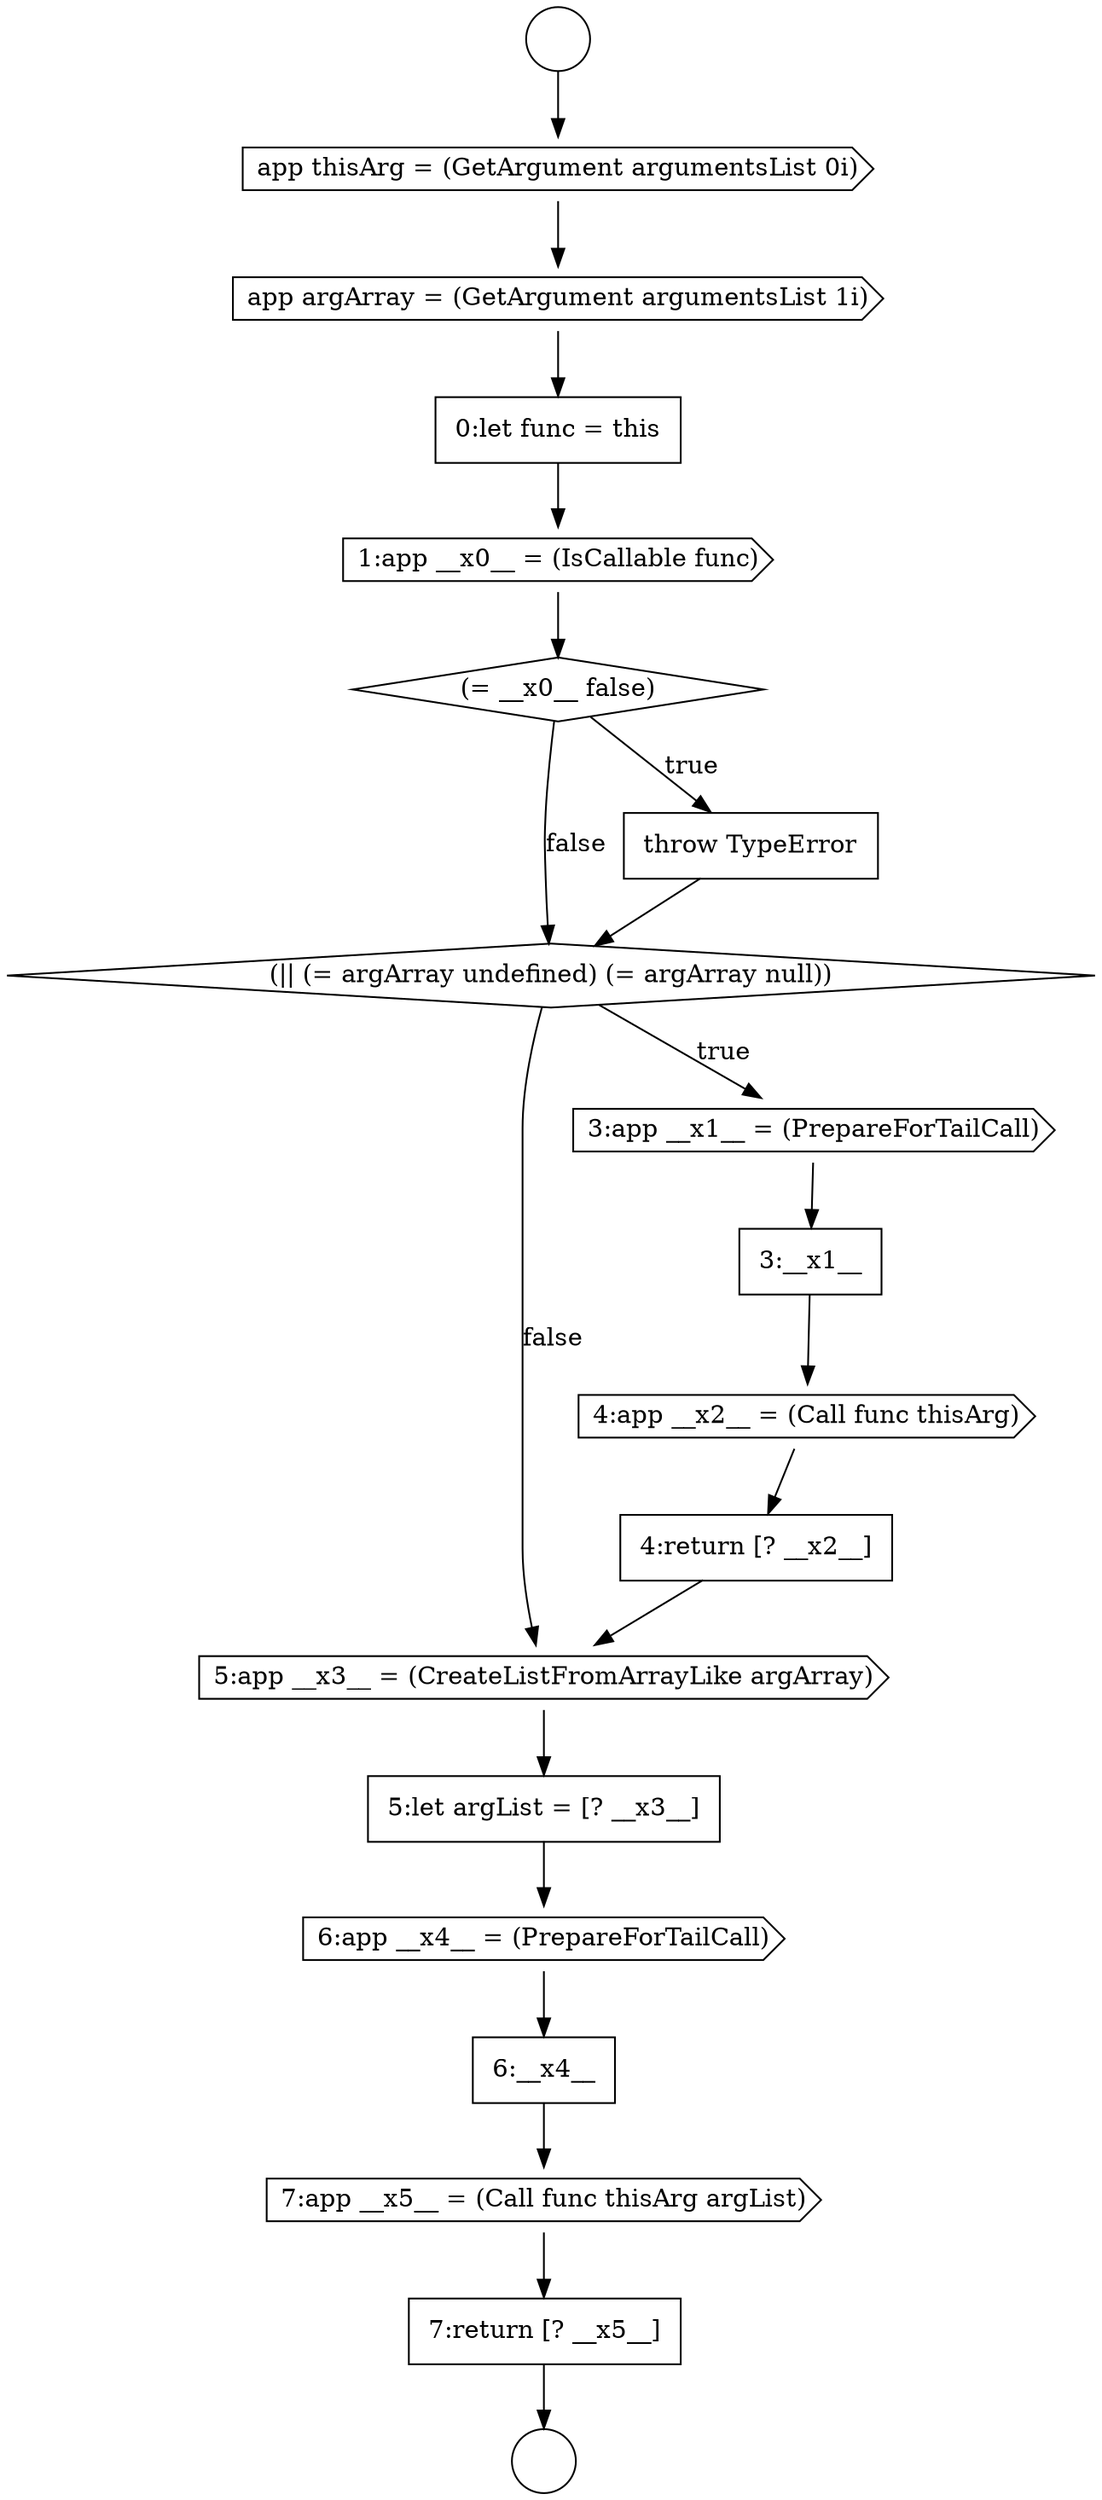 digraph {
  node12324 [shape=cds, label=<<font color="black">5:app __x3__ = (CreateListFromArrayLike argArray)</font>> color="black" fillcolor="white" style=filled]
  node12319 [shape=diamond, label=<<font color="black">(|| (= argArray undefined) (= argArray null))</font>> color="black" fillcolor="white" style=filled]
  node12321 [shape=none, margin=0, label=<<font color="black">
    <table border="0" cellborder="1" cellspacing="0" cellpadding="10">
      <tr><td align="left">3:__x1__</td></tr>
    </table>
  </font>> color="black" fillcolor="white" style=filled]
  node12327 [shape=none, margin=0, label=<<font color="black">
    <table border="0" cellborder="1" cellspacing="0" cellpadding="10">
      <tr><td align="left">6:__x4__</td></tr>
    </table>
  </font>> color="black" fillcolor="white" style=filled]
  node12326 [shape=cds, label=<<font color="black">6:app __x4__ = (PrepareForTailCall)</font>> color="black" fillcolor="white" style=filled]
  node12313 [shape=cds, label=<<font color="black">app thisArg = (GetArgument argumentsList 0i)</font>> color="black" fillcolor="white" style=filled]
  node12328 [shape=cds, label=<<font color="black">7:app __x5__ = (Call func thisArg argList)</font>> color="black" fillcolor="white" style=filled]
  node12323 [shape=none, margin=0, label=<<font color="black">
    <table border="0" cellborder="1" cellspacing="0" cellpadding="10">
      <tr><td align="left">4:return [? __x2__]</td></tr>
    </table>
  </font>> color="black" fillcolor="white" style=filled]
  node12316 [shape=cds, label=<<font color="black">1:app __x0__ = (IsCallable func)</font>> color="black" fillcolor="white" style=filled]
  node12311 [shape=circle label=" " color="black" fillcolor="white" style=filled]
  node12315 [shape=none, margin=0, label=<<font color="black">
    <table border="0" cellborder="1" cellspacing="0" cellpadding="10">
      <tr><td align="left">0:let func = this</td></tr>
    </table>
  </font>> color="black" fillcolor="white" style=filled]
  node12325 [shape=none, margin=0, label=<<font color="black">
    <table border="0" cellborder="1" cellspacing="0" cellpadding="10">
      <tr><td align="left">5:let argList = [? __x3__]</td></tr>
    </table>
  </font>> color="black" fillcolor="white" style=filled]
  node12314 [shape=cds, label=<<font color="black">app argArray = (GetArgument argumentsList 1i)</font>> color="black" fillcolor="white" style=filled]
  node12329 [shape=none, margin=0, label=<<font color="black">
    <table border="0" cellborder="1" cellspacing="0" cellpadding="10">
      <tr><td align="left">7:return [? __x5__]</td></tr>
    </table>
  </font>> color="black" fillcolor="white" style=filled]
  node12318 [shape=none, margin=0, label=<<font color="black">
    <table border="0" cellborder="1" cellspacing="0" cellpadding="10">
      <tr><td align="left">throw TypeError</td></tr>
    </table>
  </font>> color="black" fillcolor="white" style=filled]
  node12317 [shape=diamond, label=<<font color="black">(= __x0__ false)</font>> color="black" fillcolor="white" style=filled]
  node12322 [shape=cds, label=<<font color="black">4:app __x2__ = (Call func thisArg)</font>> color="black" fillcolor="white" style=filled]
  node12312 [shape=circle label=" " color="black" fillcolor="white" style=filled]
  node12320 [shape=cds, label=<<font color="black">3:app __x1__ = (PrepareForTailCall)</font>> color="black" fillcolor="white" style=filled]
  node12321 -> node12322 [ color="black"]
  node12324 -> node12325 [ color="black"]
  node12311 -> node12313 [ color="black"]
  node12322 -> node12323 [ color="black"]
  node12313 -> node12314 [ color="black"]
  node12316 -> node12317 [ color="black"]
  node12323 -> node12324 [ color="black"]
  node12319 -> node12320 [label=<<font color="black">true</font>> color="black"]
  node12319 -> node12324 [label=<<font color="black">false</font>> color="black"]
  node12315 -> node12316 [ color="black"]
  node12326 -> node12327 [ color="black"]
  node12329 -> node12312 [ color="black"]
  node12325 -> node12326 [ color="black"]
  node12327 -> node12328 [ color="black"]
  node12317 -> node12318 [label=<<font color="black">true</font>> color="black"]
  node12317 -> node12319 [label=<<font color="black">false</font>> color="black"]
  node12314 -> node12315 [ color="black"]
  node12328 -> node12329 [ color="black"]
  node12320 -> node12321 [ color="black"]
  node12318 -> node12319 [ color="black"]
}
